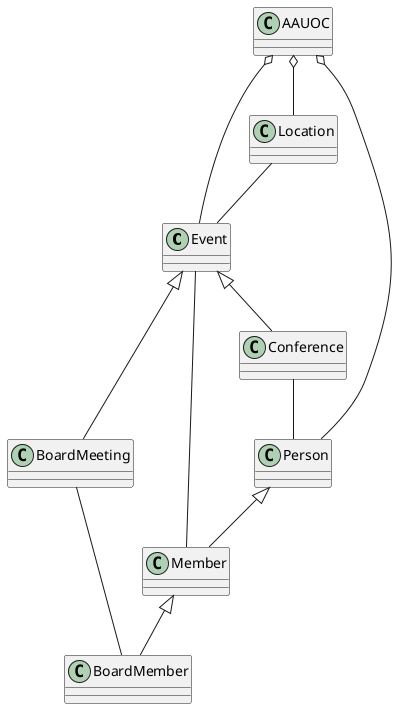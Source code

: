 @startuml
Event <|-- Conference
Event <|-- BoardMeeting
Person <|-- Member
Member <|-- BoardMember
BoardMeeting -- BoardMember
Conference -- Person
Event -- Member
Location -- Event
AAUOC o-- Location
AAUOC o-- Event
AAUOC o-- Person

class AAUOC {
}
class Member {
}
class BoardMember {
}
class Event {
}
class Conference {
}
class BoardMeeting {
}
class Location {
}
class Person {
}
@enduml